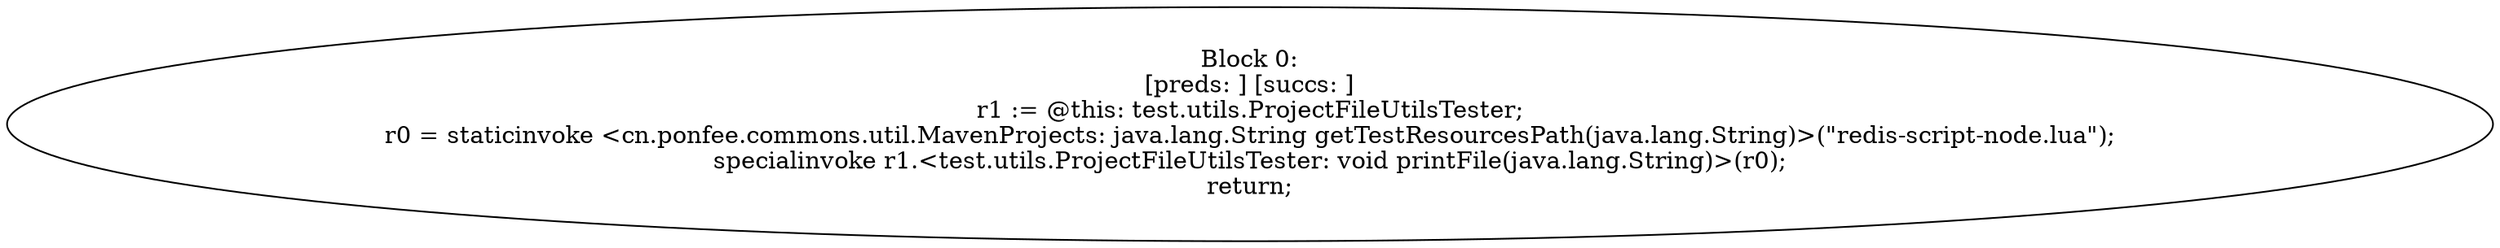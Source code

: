 digraph "unitGraph" {
    "Block 0:
[preds: ] [succs: ]
r1 := @this: test.utils.ProjectFileUtilsTester;
r0 = staticinvoke <cn.ponfee.commons.util.MavenProjects: java.lang.String getTestResourcesPath(java.lang.String)>(\"redis-script-node.lua\");
specialinvoke r1.<test.utils.ProjectFileUtilsTester: void printFile(java.lang.String)>(r0);
return;
"
}
